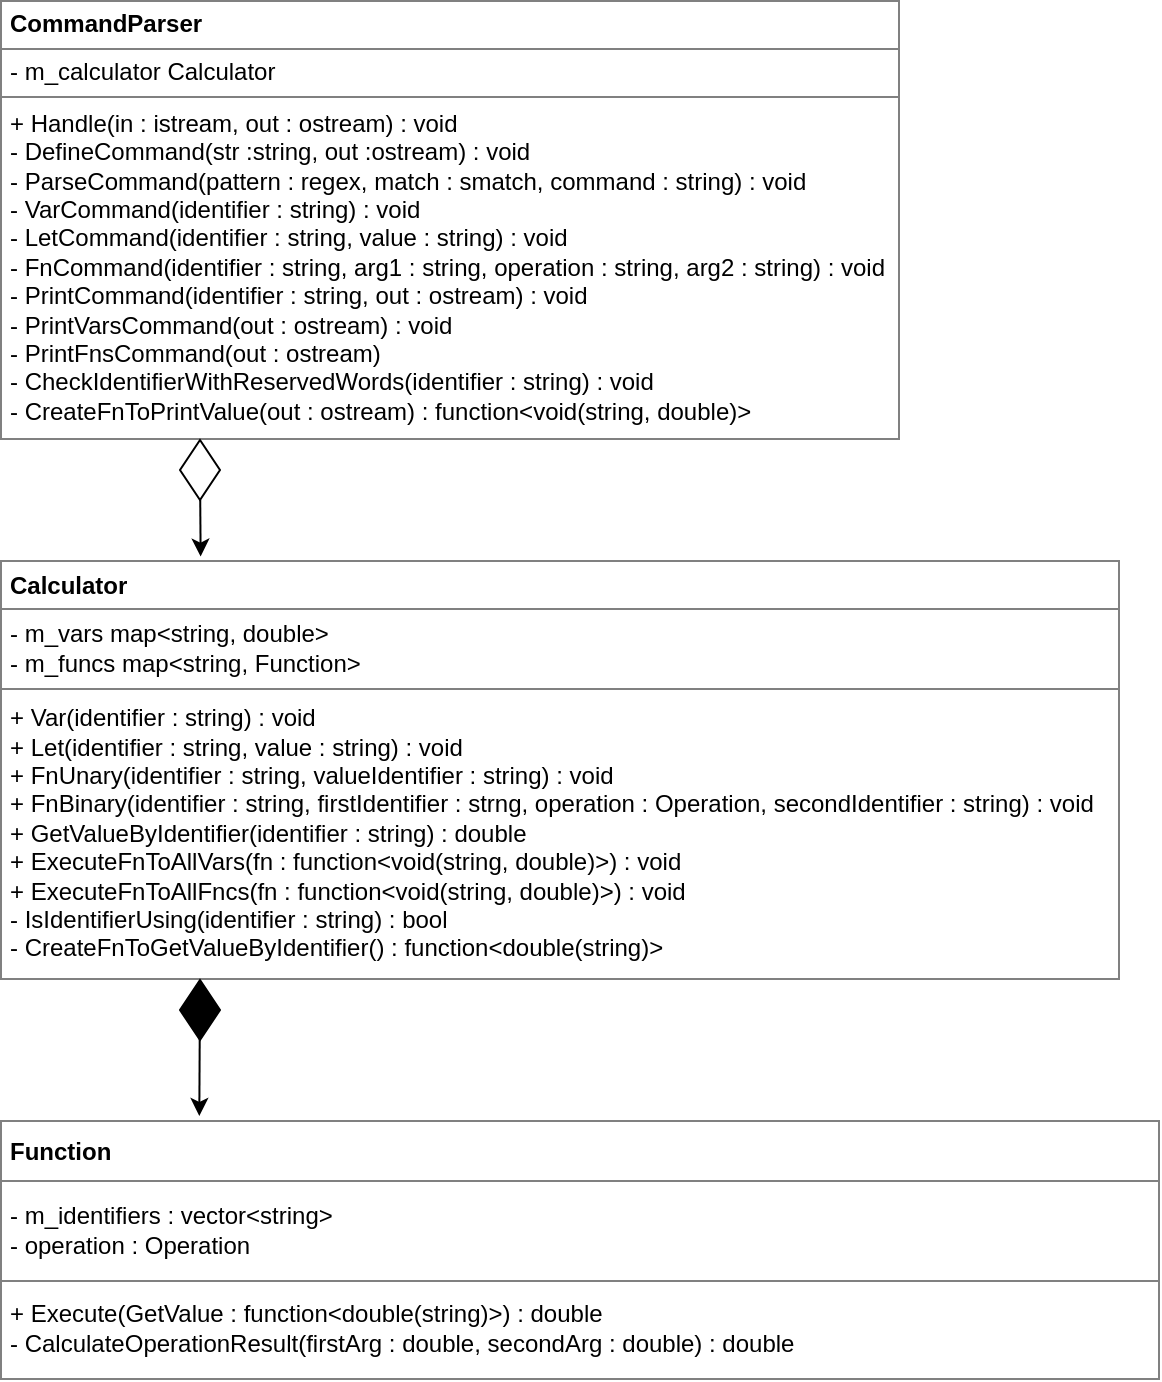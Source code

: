 <mxfile version="24.2.3" type="github">
  <diagram name="Страница — 1" id="zmgtW91jnbgeaFKCYOSO">
    <mxGraphModel dx="1009" dy="542" grid="1" gridSize="10" guides="1" tooltips="1" connect="1" arrows="1" fold="1" page="1" pageScale="1" pageWidth="827" pageHeight="1169" math="0" shadow="0">
      <root>
        <mxCell id="0" />
        <mxCell id="1" parent="0" />
        <mxCell id="2Z1-PzTLdNv5fBvtSNIb-6" value="&lt;table border=&quot;1&quot; width=&quot;100%&quot; height=&quot;100%&quot; cellpadding=&quot;4&quot; style=&quot;width:100%;height:100%;border-collapse:collapse;&quot;&gt;&lt;tbody&gt;&lt;tr&gt;&lt;th&gt;&lt;b&gt;CommandParser&lt;/b&gt;&lt;/th&gt;&lt;/tr&gt;&lt;tr&gt;&lt;td&gt;- m_calculator Calculator&lt;/td&gt;&lt;/tr&gt;&lt;tr&gt;&lt;td&gt;+ Handle(in : istream, out : ostream) : void&lt;br&gt;- DefineCommand(str :string, out :ostream) : void&lt;br&gt;- ParseCommand(pattern : regex, match : smatch, command : string) : void&lt;br&gt;-&amp;nbsp;VarCommand(identifier : string) : void&lt;br&gt;-&amp;nbsp;LetCommand(identifier : string, value : string) : void&lt;br&gt;- FnCommand(identifier : string, arg1 : string, operation : string, arg2 : string) : void&lt;br&gt;- PrintCommand(identifier : string, out : ostream) : void&lt;br&gt;-&amp;nbsp;PrintVarsCommand(out : ostream) : void&lt;br&gt;-&amp;nbsp;PrintFnsCommand(out : ostream)&lt;br&gt;-&amp;nbsp;CheckIdentifierWithReservedWords(identifier : string) : void&lt;br&gt;- CreateFnToPrintValue(out : ostream) : function&amp;lt;void(string, double)&amp;gt;&lt;br&gt;&lt;/td&gt;&lt;/tr&gt;&lt;/tbody&gt;&lt;/table&gt;" style="text;html=1;whiteSpace=wrap;strokeColor=none;fillColor=none;overflow=fill;align=left;" parent="1" vertex="1">
          <mxGeometry x="60" y="10" width="450" height="220" as="geometry" />
        </mxCell>
        <mxCell id="2Z1-PzTLdNv5fBvtSNIb-8" value="&lt;table border=&quot;1&quot; width=&quot;100%&quot; height=&quot;100%&quot; cellpadding=&quot;4&quot; style=&quot;width:100%;height:100%;border-collapse:collapse;&quot;&gt;&lt;tbody&gt;&lt;tr&gt;&lt;th&gt;&lt;b&gt;Calculator&lt;/b&gt;&lt;/th&gt;&lt;/tr&gt;&lt;tr&gt;&lt;td&gt;- m_vars map&amp;lt;string, double&amp;gt;&lt;br&gt;- m_funcs map&amp;lt;string, Function&amp;gt;&lt;br&gt;&lt;/td&gt;&lt;/tr&gt;&lt;tr&gt;&lt;td&gt;+ Var(identifier : string) : void&lt;br&gt;+ Let(identifier : string, value : string) : void&lt;br&gt;+ FnUnary(identifier : string, valueIdentifier : string) : void&lt;br&gt;+ FnBinary(identifier : string, firstIdentifier : strng, operation : Operation, secondIdentifier : string) : void&lt;br&gt;+ GetValueByIdentifier(identifier : string) : double&lt;br&gt;+&amp;nbsp;ExecuteFnToAllVars(fn : function&amp;lt;void(string, double)&amp;gt;) : void&lt;br&gt;+ ExecuteFnToAllFncs(fn : function&amp;lt;void(string, double)&amp;gt;) : void&lt;br&gt;-&amp;nbsp;IsIdentifierUsing(identifier : string) : bool&lt;br&gt;-&amp;nbsp;CreateFnToGetValueByIdentifier() : function&amp;lt;double(string)&amp;gt;&lt;/td&gt;&lt;/tr&gt;&lt;/tbody&gt;&lt;/table&gt;" style="text;html=1;whiteSpace=wrap;strokeColor=none;fillColor=none;overflow=fill;align=left;" parent="1" vertex="1">
          <mxGeometry x="60" y="290" width="560" height="210" as="geometry" />
        </mxCell>
        <mxCell id="2Z1-PzTLdNv5fBvtSNIb-9" value="&lt;table border=&quot;1&quot; width=&quot;100%&quot; height=&quot;100%&quot; cellpadding=&quot;4&quot; style=&quot;width:100%;height:100%;border-collapse:collapse;&quot;&gt;&lt;tbody&gt;&lt;tr&gt;&lt;th&gt;&lt;b&gt;Function&lt;/b&gt;&lt;/th&gt;&lt;/tr&gt;&lt;tr&gt;&lt;td&gt;- m_identifiers : vector&amp;lt;string&amp;gt;&lt;br&gt;- operation : Operation&lt;/td&gt;&lt;/tr&gt;&lt;tr&gt;&lt;td&gt;+ Execute(GetValue : function&amp;lt;double(string)&amp;gt;) : double&lt;br&gt;-&amp;nbsp;CalculateOperationResult(firstArg : double, secondArg : double) : double&lt;br&gt;&lt;/td&gt;&lt;/tr&gt;&lt;/tbody&gt;&lt;/table&gt;" style="text;html=1;whiteSpace=wrap;strokeColor=none;fillColor=none;overflow=fill;align=left;" parent="1" vertex="1">
          <mxGeometry x="60" y="570" width="580" height="130" as="geometry" />
        </mxCell>
        <mxCell id="iItc6VaSdW1UEh6VPhEj-1" value="" style="endArrow=classic;html=1;rounded=0;entryX=0.176;entryY=-0.009;entryDx=0;entryDy=0;entryPerimeter=0;" parent="1" source="iItc6VaSdW1UEh6VPhEj-2" edge="1">
          <mxGeometry width="50" height="50" relative="1" as="geometry">
            <mxPoint x="160" y="230" as="sourcePoint" />
            <mxPoint x="160.32" y="288.29" as="targetPoint" />
          </mxGeometry>
        </mxCell>
        <mxCell id="iItc6VaSdW1UEh6VPhEj-3" value="" style="endArrow=classic;html=1;rounded=0;entryX=0.176;entryY=-0.009;entryDx=0;entryDy=0;entryPerimeter=0;exitX=0.5;exitY=0;exitDx=0;exitDy=0;" parent="1" source="iItc6VaSdW1UEh6VPhEj-4" edge="1">
          <mxGeometry width="50" height="50" relative="1" as="geometry">
            <mxPoint x="220" y="540" as="sourcePoint" />
            <mxPoint x="159.66" y="568" as="targetPoint" />
          </mxGeometry>
        </mxCell>
        <mxCell id="iItc6VaSdW1UEh6VPhEj-4" value="" style="rhombus;whiteSpace=wrap;html=1;fillColor=#000000;" parent="1" vertex="1">
          <mxGeometry x="150" y="500" width="20" height="30" as="geometry" />
        </mxCell>
        <mxCell id="iItc6VaSdW1UEh6VPhEj-2" value="" style="rhombus;whiteSpace=wrap;html=1;" parent="1" vertex="1">
          <mxGeometry x="150" y="230" width="20" height="30" as="geometry" />
        </mxCell>
      </root>
    </mxGraphModel>
  </diagram>
</mxfile>
